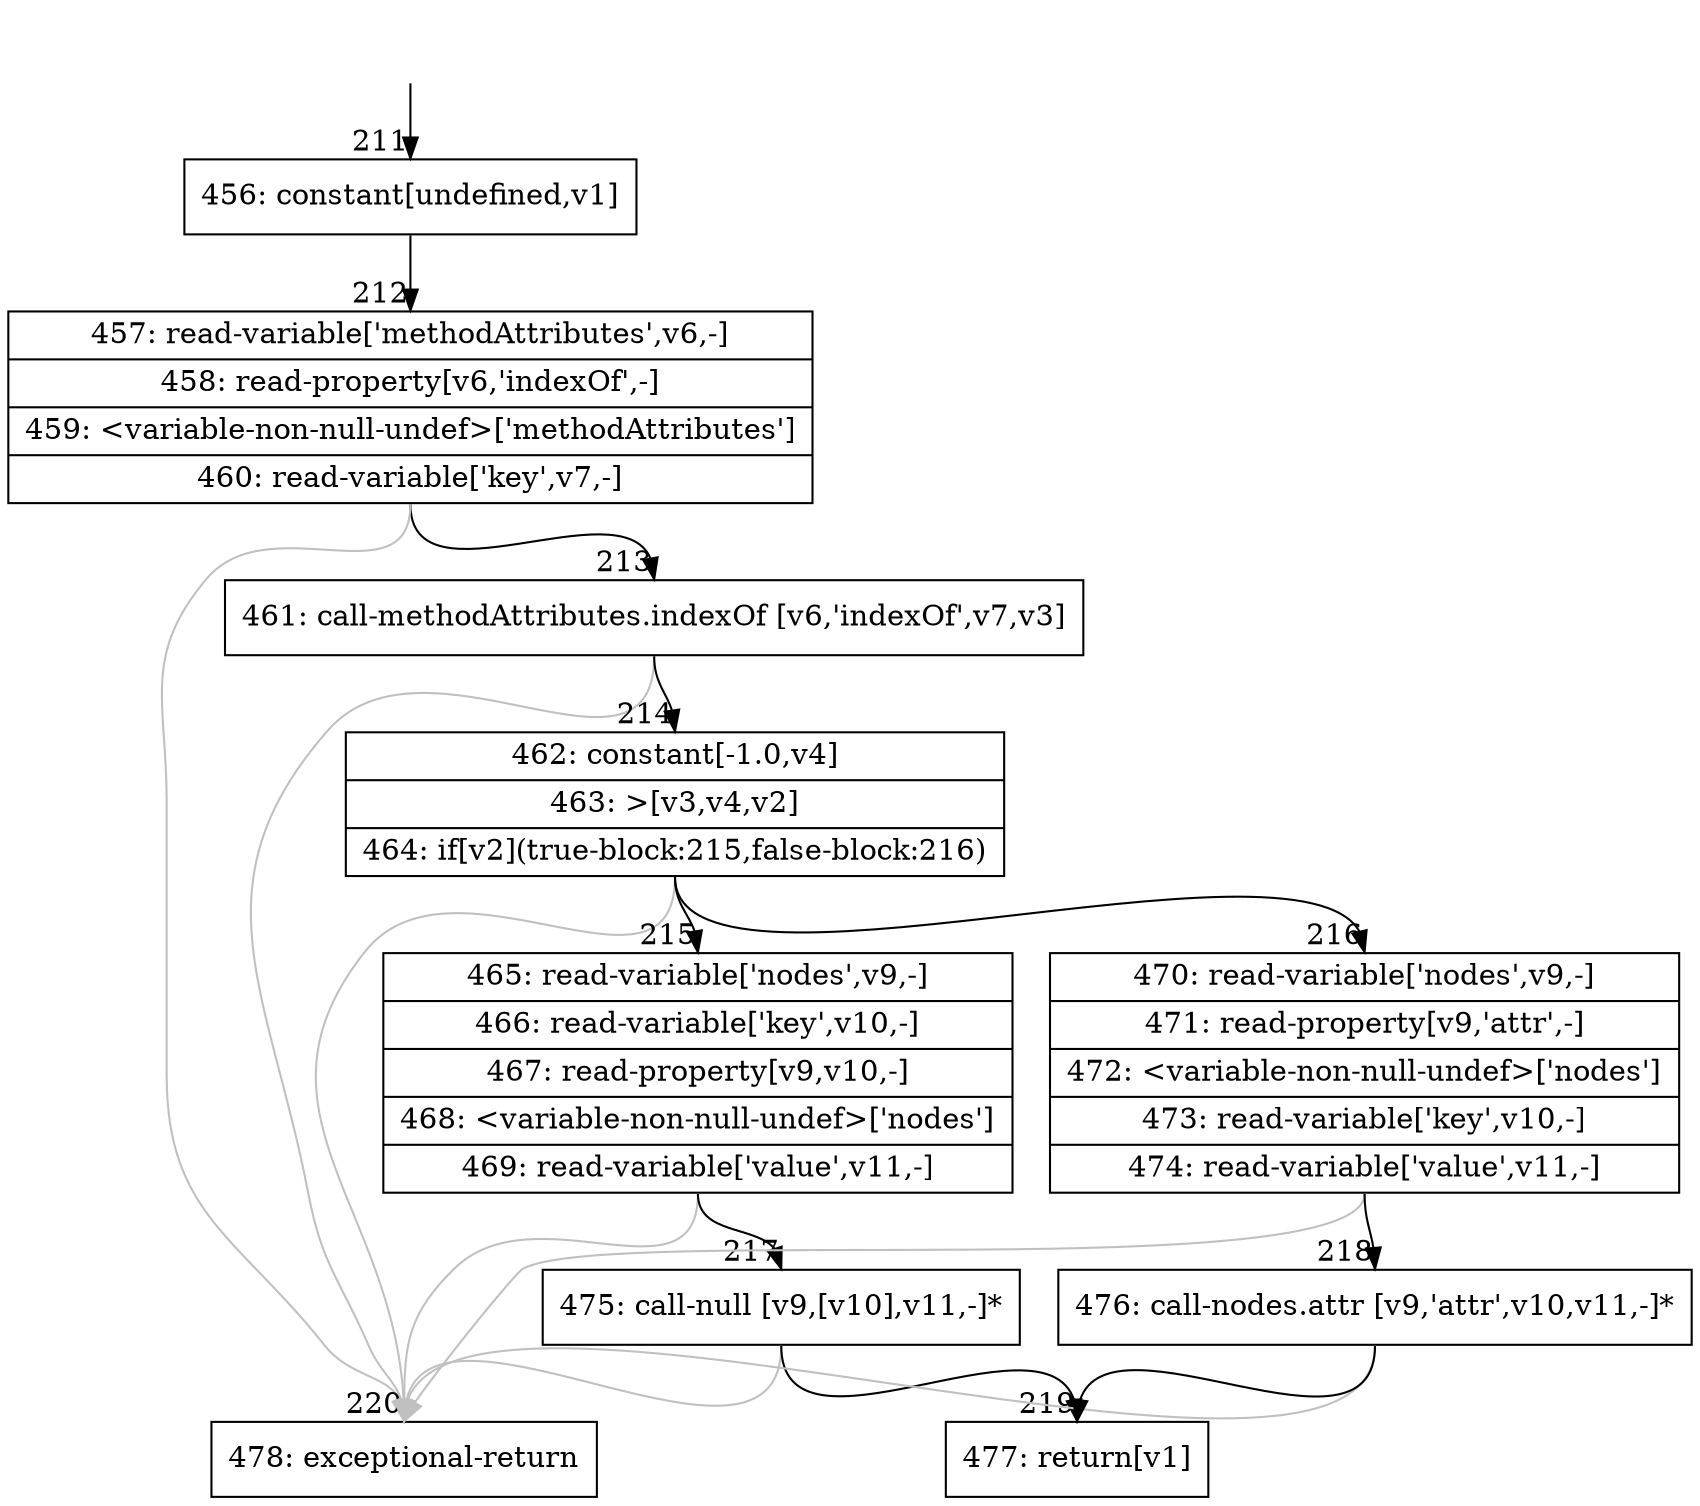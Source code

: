 digraph {
rankdir="TD"
BB_entry26[shape=none,label=""];
BB_entry26 -> BB211 [tailport=s, headport=n, headlabel="    211"]
BB211 [shape=record label="{456: constant[undefined,v1]}" ] 
BB211 -> BB212 [tailport=s, headport=n, headlabel="      212"]
BB212 [shape=record label="{457: read-variable['methodAttributes',v6,-]|458: read-property[v6,'indexOf',-]|459: \<variable-non-null-undef\>['methodAttributes']|460: read-variable['key',v7,-]}" ] 
BB212 -> BB213 [tailport=s, headport=n, headlabel="      213"]
BB212 -> BB220 [tailport=s, headport=n, color=gray, headlabel="      220"]
BB213 [shape=record label="{461: call-methodAttributes.indexOf [v6,'indexOf',v7,v3]}" ] 
BB213 -> BB214 [tailport=s, headport=n, headlabel="      214"]
BB213 -> BB220 [tailport=s, headport=n, color=gray]
BB214 [shape=record label="{462: constant[-1.0,v4]|463: \>[v3,v4,v2]|464: if[v2](true-block:215,false-block:216)}" ] 
BB214 -> BB215 [tailport=s, headport=n, headlabel="      215"]
BB214 -> BB216 [tailport=s, headport=n, headlabel="      216"]
BB214 -> BB220 [tailport=s, headport=n, color=gray]
BB215 [shape=record label="{465: read-variable['nodes',v9,-]|466: read-variable['key',v10,-]|467: read-property[v9,v10,-]|468: \<variable-non-null-undef\>['nodes']|469: read-variable['value',v11,-]}" ] 
BB215 -> BB217 [tailport=s, headport=n, headlabel="      217"]
BB215 -> BB220 [tailport=s, headport=n, color=gray]
BB216 [shape=record label="{470: read-variable['nodes',v9,-]|471: read-property[v9,'attr',-]|472: \<variable-non-null-undef\>['nodes']|473: read-variable['key',v10,-]|474: read-variable['value',v11,-]}" ] 
BB216 -> BB218 [tailport=s, headport=n, headlabel="      218"]
BB216 -> BB220 [tailport=s, headport=n, color=gray]
BB217 [shape=record label="{475: call-null [v9,[v10],v11,-]*}" ] 
BB217 -> BB219 [tailport=s, headport=n, headlabel="      219"]
BB217 -> BB220 [tailport=s, headport=n, color=gray]
BB218 [shape=record label="{476: call-nodes.attr [v9,'attr',v10,v11,-]*}" ] 
BB218 -> BB219 [tailport=s, headport=n]
BB218 -> BB220 [tailport=s, headport=n, color=gray]
BB219 [shape=record label="{477: return[v1]}" ] 
BB220 [shape=record label="{478: exceptional-return}" ] 
//#$~ 144
}
